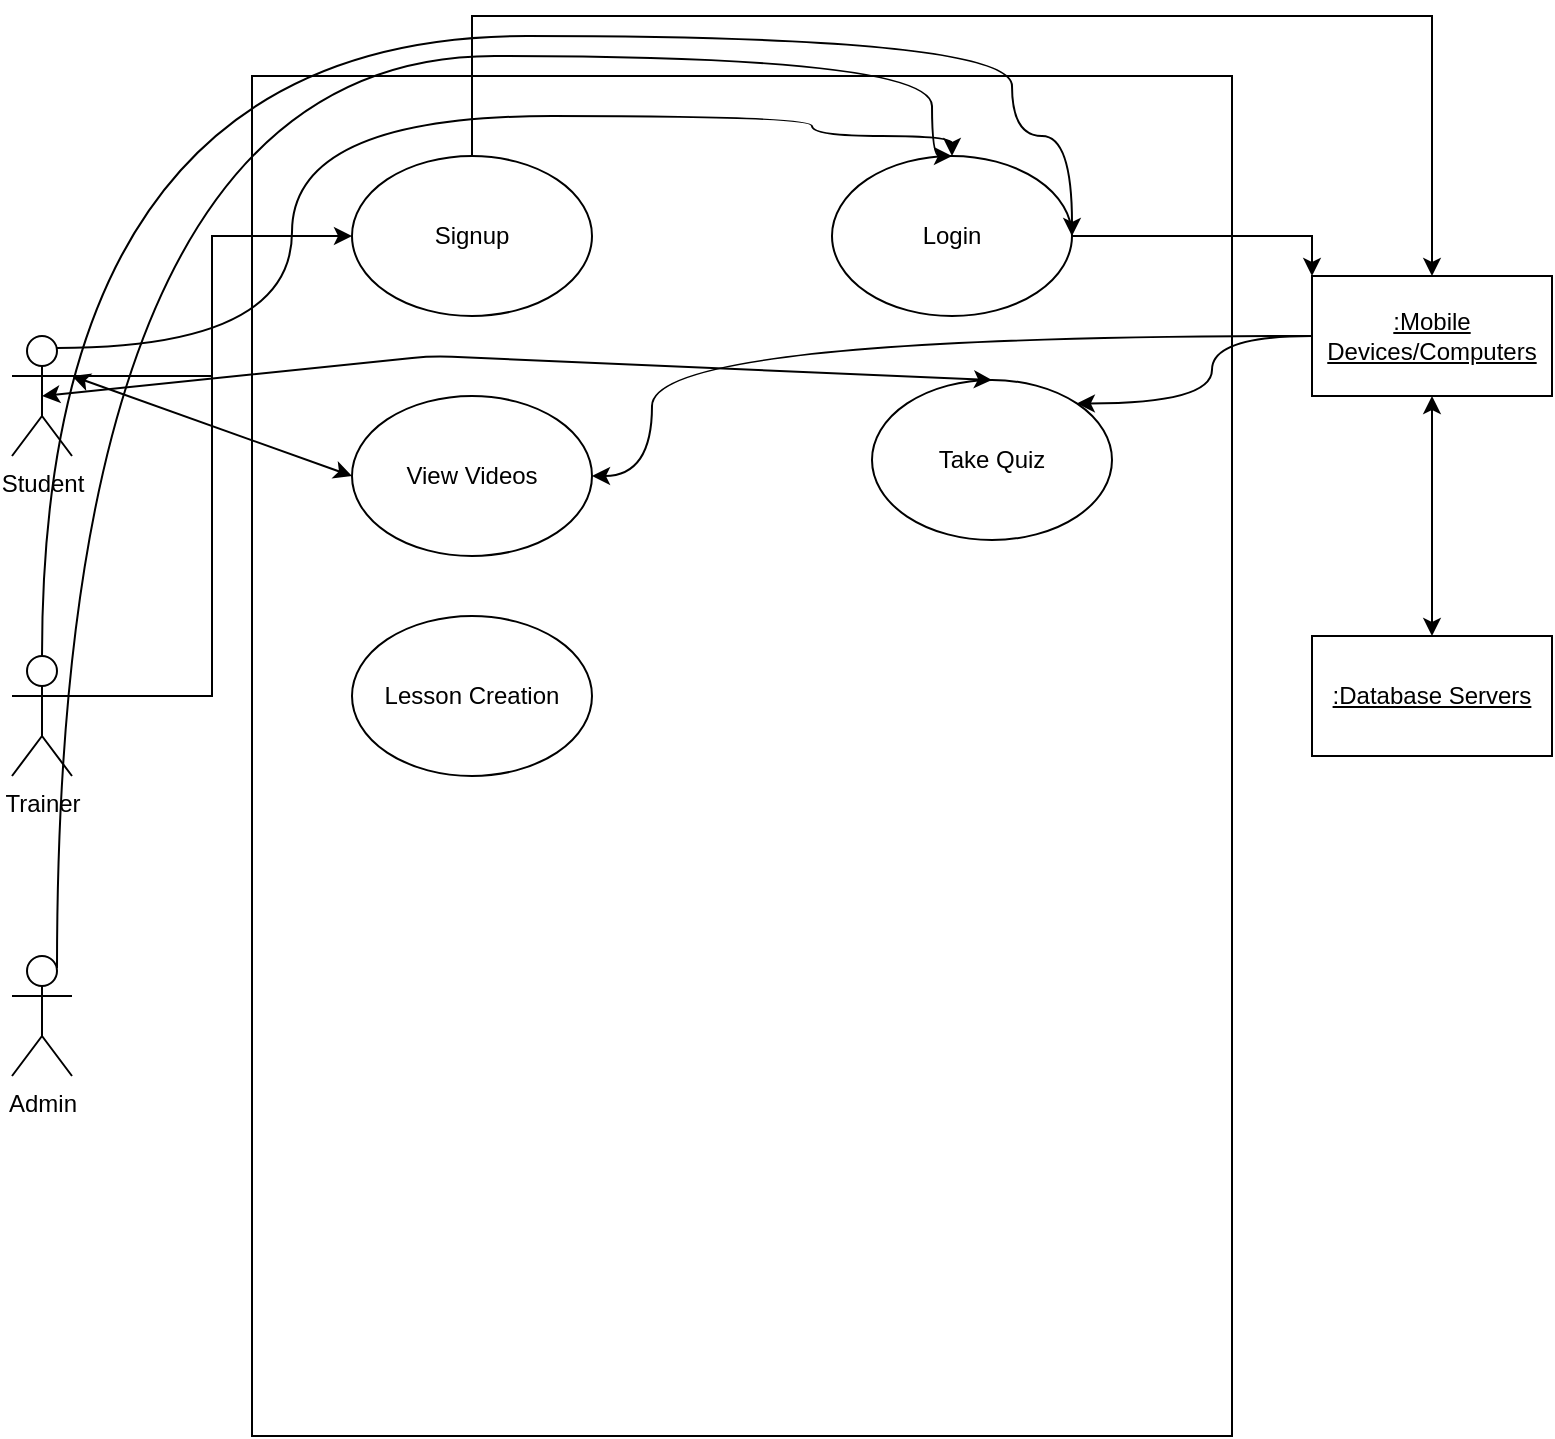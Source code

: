 <mxfile version="14.9.3" type="github" pages="2">
  <diagram name="Page-1" id="13e1069c-82ec-6db2-03f1-153e76fe0fe0">
    <mxGraphModel dx="1581" dy="817" grid="1" gridSize="10" guides="1" tooltips="1" connect="1" arrows="1" fold="1" page="1" pageScale="1" pageWidth="1100" pageHeight="850" background="none" math="0" shadow="0">
      <root>
        <mxCell id="0" />
        <mxCell id="1" parent="0" />
        <mxCell id="yhSfW9uCgV4h4QmzOXTi-1" value="Student" style="shape=umlActor;verticalLabelPosition=bottom;verticalAlign=top;html=1;outlineConnect=0;" vertex="1" parent="1">
          <mxGeometry x="240" y="210" width="30" height="60" as="geometry" />
        </mxCell>
        <mxCell id="yhSfW9uCgV4h4QmzOXTi-227" style="edgeStyle=orthogonalEdgeStyle;rounded=0;orthogonalLoop=1;jettySize=auto;html=1;exitX=1;exitY=0.333;exitDx=0;exitDy=0;exitPerimeter=0;entryX=0;entryY=0.5;entryDx=0;entryDy=0;" edge="1" parent="1" source="yhSfW9uCgV4h4QmzOXTi-2" target="yhSfW9uCgV4h4QmzOXTi-11">
          <mxGeometry relative="1" as="geometry" />
        </mxCell>
        <mxCell id="yhSfW9uCgV4h4QmzOXTi-2" value="Trainer" style="shape=umlActor;verticalLabelPosition=bottom;verticalAlign=top;html=1;outlineConnect=0;" vertex="1" parent="1">
          <mxGeometry x="240" y="370" width="30" height="60" as="geometry" />
        </mxCell>
        <mxCell id="yhSfW9uCgV4h4QmzOXTi-3" value="Admin" style="shape=umlActor;verticalLabelPosition=bottom;verticalAlign=top;html=1;outlineConnect=0;" vertex="1" parent="1">
          <mxGeometry x="240" y="520" width="30" height="60" as="geometry" />
        </mxCell>
        <mxCell id="yhSfW9uCgV4h4QmzOXTi-5" value="" style="rounded=0;whiteSpace=wrap;html=1;" vertex="1" parent="1">
          <mxGeometry x="360" y="80" width="490" height="680" as="geometry" />
        </mxCell>
        <mxCell id="yhSfW9uCgV4h4QmzOXTi-248" style="edgeStyle=orthogonalEdgeStyle;curved=1;rounded=0;orthogonalLoop=1;jettySize=auto;html=1;exitX=0;exitY=0.5;exitDx=0;exitDy=0;entryX=1;entryY=0.5;entryDx=0;entryDy=0;" edge="1" parent="1" source="yhSfW9uCgV4h4QmzOXTi-7" target="yhSfW9uCgV4h4QmzOXTi-246">
          <mxGeometry relative="1" as="geometry">
            <Array as="points">
              <mxPoint x="560" y="210" />
              <mxPoint x="560" y="280" />
            </Array>
          </mxGeometry>
        </mxCell>
        <mxCell id="yhSfW9uCgV4h4QmzOXTi-251" style="edgeStyle=orthogonalEdgeStyle;curved=1;rounded=0;orthogonalLoop=1;jettySize=auto;html=1;exitX=0;exitY=0.5;exitDx=0;exitDy=0;entryX=1;entryY=0;entryDx=0;entryDy=0;" edge="1" parent="1" source="yhSfW9uCgV4h4QmzOXTi-7" target="yhSfW9uCgV4h4QmzOXTi-250">
          <mxGeometry relative="1" as="geometry" />
        </mxCell>
        <mxCell id="yhSfW9uCgV4h4QmzOXTi-7" value="&lt;u&gt;:Mobile Devices/Computers&lt;/u&gt;" style="rounded=0;whiteSpace=wrap;html=1;" vertex="1" parent="1">
          <mxGeometry x="890" y="180" width="120" height="60" as="geometry" />
        </mxCell>
        <mxCell id="yhSfW9uCgV4h4QmzOXTi-8" value="&lt;u&gt;:Database Servers&lt;/u&gt;" style="rounded=0;whiteSpace=wrap;html=1;" vertex="1" parent="1">
          <mxGeometry x="890" y="360" width="120" height="60" as="geometry" />
        </mxCell>
        <mxCell id="yhSfW9uCgV4h4QmzOXTi-224" style="edgeStyle=orthogonalEdgeStyle;rounded=0;orthogonalLoop=1;jettySize=auto;html=1;exitX=0.5;exitY=0;exitDx=0;exitDy=0;entryX=0.5;entryY=0;entryDx=0;entryDy=0;" edge="1" parent="1" source="yhSfW9uCgV4h4QmzOXTi-11" target="yhSfW9uCgV4h4QmzOXTi-7">
          <mxGeometry relative="1" as="geometry">
            <Array as="points">
              <mxPoint x="470" y="50" />
              <mxPoint x="950" y="50" />
            </Array>
          </mxGeometry>
        </mxCell>
        <mxCell id="yhSfW9uCgV4h4QmzOXTi-11" value="Signup" style="ellipse;whiteSpace=wrap;html=1;" vertex="1" parent="1">
          <mxGeometry x="410" y="120" width="120" height="80" as="geometry" />
        </mxCell>
        <mxCell id="yhSfW9uCgV4h4QmzOXTi-225" value="" style="endArrow=classic;startArrow=classic;html=1;entryX=0.5;entryY=1;entryDx=0;entryDy=0;exitX=0.5;exitY=0;exitDx=0;exitDy=0;" edge="1" parent="1" source="yhSfW9uCgV4h4QmzOXTi-8" target="yhSfW9uCgV4h4QmzOXTi-7">
          <mxGeometry width="50" height="50" relative="1" as="geometry">
            <mxPoint x="550" y="470" as="sourcePoint" />
            <mxPoint x="600" y="420" as="targetPoint" />
          </mxGeometry>
        </mxCell>
        <mxCell id="yhSfW9uCgV4h4QmzOXTi-226" style="edgeStyle=orthogonalEdgeStyle;rounded=0;orthogonalLoop=1;jettySize=auto;html=1;exitX=1;exitY=0.333;exitDx=0;exitDy=0;exitPerimeter=0;entryX=0;entryY=0.5;entryDx=0;entryDy=0;" edge="1" parent="1" source="yhSfW9uCgV4h4QmzOXTi-1" target="yhSfW9uCgV4h4QmzOXTi-11">
          <mxGeometry relative="1" as="geometry" />
        </mxCell>
        <mxCell id="yhSfW9uCgV4h4QmzOXTi-235" style="edgeStyle=orthogonalEdgeStyle;rounded=0;orthogonalLoop=1;jettySize=auto;html=1;exitX=1;exitY=0.5;exitDx=0;exitDy=0;entryX=0;entryY=0;entryDx=0;entryDy=0;" edge="1" parent="1" source="yhSfW9uCgV4h4QmzOXTi-228" target="yhSfW9uCgV4h4QmzOXTi-7">
          <mxGeometry relative="1" as="geometry" />
        </mxCell>
        <mxCell id="yhSfW9uCgV4h4QmzOXTi-228" value="Login" style="ellipse;whiteSpace=wrap;html=1;" vertex="1" parent="1">
          <mxGeometry x="650" y="120" width="120" height="80" as="geometry" />
        </mxCell>
        <mxCell id="yhSfW9uCgV4h4QmzOXTi-243" style="edgeStyle=orthogonalEdgeStyle;curved=1;rounded=0;orthogonalLoop=1;jettySize=auto;html=1;exitX=0.75;exitY=0.1;exitDx=0;exitDy=0;exitPerimeter=0;entryX=0.5;entryY=0;entryDx=0;entryDy=0;" edge="1" parent="1" source="yhSfW9uCgV4h4QmzOXTi-1" target="yhSfW9uCgV4h4QmzOXTi-228">
          <mxGeometry relative="1" as="geometry">
            <Array as="points">
              <mxPoint x="380" y="216" />
              <mxPoint x="380" y="100" />
              <mxPoint x="640" y="100" />
              <mxPoint x="640" y="110" />
              <mxPoint x="710" y="110" />
            </Array>
          </mxGeometry>
        </mxCell>
        <mxCell id="yhSfW9uCgV4h4QmzOXTi-244" style="edgeStyle=orthogonalEdgeStyle;curved=1;rounded=0;orthogonalLoop=1;jettySize=auto;html=1;exitX=0.5;exitY=0;exitDx=0;exitDy=0;exitPerimeter=0;entryX=1;entryY=0.5;entryDx=0;entryDy=0;" edge="1" parent="1" source="yhSfW9uCgV4h4QmzOXTi-2" target="yhSfW9uCgV4h4QmzOXTi-228">
          <mxGeometry relative="1" as="geometry">
            <Array as="points">
              <mxPoint x="255" y="60" />
              <mxPoint x="740" y="60" />
              <mxPoint x="740" y="110" />
              <mxPoint x="770" y="110" />
            </Array>
          </mxGeometry>
        </mxCell>
        <mxCell id="yhSfW9uCgV4h4QmzOXTi-245" style="edgeStyle=orthogonalEdgeStyle;curved=1;rounded=0;orthogonalLoop=1;jettySize=auto;html=1;exitX=0.75;exitY=0.1;exitDx=0;exitDy=0;exitPerimeter=0;" edge="1" parent="1" source="yhSfW9uCgV4h4QmzOXTi-3">
          <mxGeometry relative="1" as="geometry">
            <mxPoint x="710" y="120" as="targetPoint" />
            <Array as="points">
              <mxPoint x="262" y="70" />
              <mxPoint x="700" y="70" />
            </Array>
          </mxGeometry>
        </mxCell>
        <mxCell id="yhSfW9uCgV4h4QmzOXTi-246" value="View Videos" style="ellipse;whiteSpace=wrap;html=1;" vertex="1" parent="1">
          <mxGeometry x="410" y="240" width="120" height="80" as="geometry" />
        </mxCell>
        <mxCell id="yhSfW9uCgV4h4QmzOXTi-249" value="" style="endArrow=classic;startArrow=classic;html=1;exitX=0;exitY=0.5;exitDx=0;exitDy=0;" edge="1" parent="1" source="yhSfW9uCgV4h4QmzOXTi-246">
          <mxGeometry width="50" height="50" relative="1" as="geometry">
            <mxPoint x="500" y="480" as="sourcePoint" />
            <mxPoint x="270" y="230" as="targetPoint" />
          </mxGeometry>
        </mxCell>
        <mxCell id="yhSfW9uCgV4h4QmzOXTi-250" value="Take Quiz" style="ellipse;whiteSpace=wrap;html=1;" vertex="1" parent="1">
          <mxGeometry x="670" y="232" width="120" height="80" as="geometry" />
        </mxCell>
        <mxCell id="yhSfW9uCgV4h4QmzOXTi-252" value="" style="endArrow=classic;startArrow=classic;html=1;exitX=0.5;exitY=0.5;exitDx=0;exitDy=0;exitPerimeter=0;entryX=0.5;entryY=0;entryDx=0;entryDy=0;" edge="1" parent="1" source="yhSfW9uCgV4h4QmzOXTi-1" target="yhSfW9uCgV4h4QmzOXTi-250">
          <mxGeometry width="50" height="50" relative="1" as="geometry">
            <mxPoint x="500" y="480" as="sourcePoint" />
            <mxPoint x="550" y="430" as="targetPoint" />
            <Array as="points">
              <mxPoint x="450" y="220" />
            </Array>
          </mxGeometry>
        </mxCell>
        <mxCell id="yhSfW9uCgV4h4QmzOXTi-253" value="Lesson Creation" style="ellipse;whiteSpace=wrap;html=1;" vertex="1" parent="1">
          <mxGeometry x="410" y="350" width="120" height="80" as="geometry" />
        </mxCell>
      </root>
    </mxGraphModel>
  </diagram>
  <diagram id="TauvbTEmtntBXNbQahlm" name="Page-2">
    <mxGraphModel dx="1186" dy="613" grid="1" gridSize="10" guides="1" tooltips="1" connect="1" arrows="1" fold="1" page="1" pageScale="1" pageWidth="850" pageHeight="1100" math="0" shadow="0">
      <root>
        <mxCell id="Nh4R4y1PTknA1h1Yra7m-0" />
        <mxCell id="Nh4R4y1PTknA1h1Yra7m-1" parent="Nh4R4y1PTknA1h1Yra7m-0" />
      </root>
    </mxGraphModel>
  </diagram>
</mxfile>
